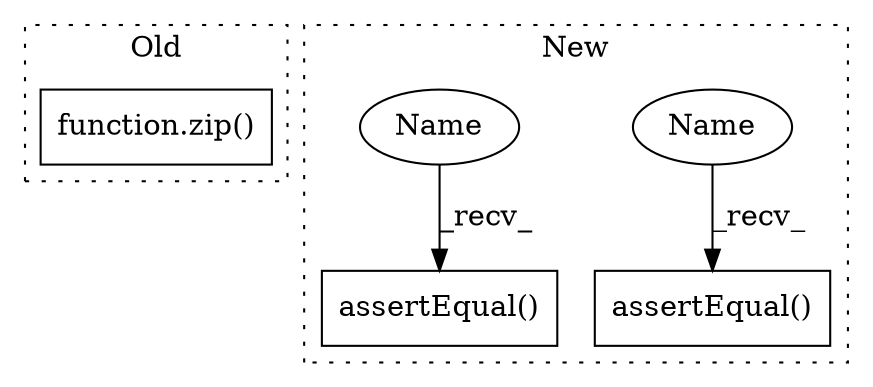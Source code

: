 digraph G {
subgraph cluster0 {
1 [label="function.zip()" a="75" s="3188,3217" l="4,1" shape="box"];
label = "Old";
style="dotted";
}
subgraph cluster1 {
2 [label="assertEqual()" a="75" s="4913,4951" l="17,1" shape="box"];
3 [label="assertEqual()" a="75" s="5064,5133" l="17,1" shape="box"];
4 [label="Name" a="87" s="4913" l="4" shape="ellipse"];
5 [label="Name" a="87" s="5064" l="4" shape="ellipse"];
label = "New";
style="dotted";
}
4 -> 2 [label="_recv_"];
5 -> 3 [label="_recv_"];
}